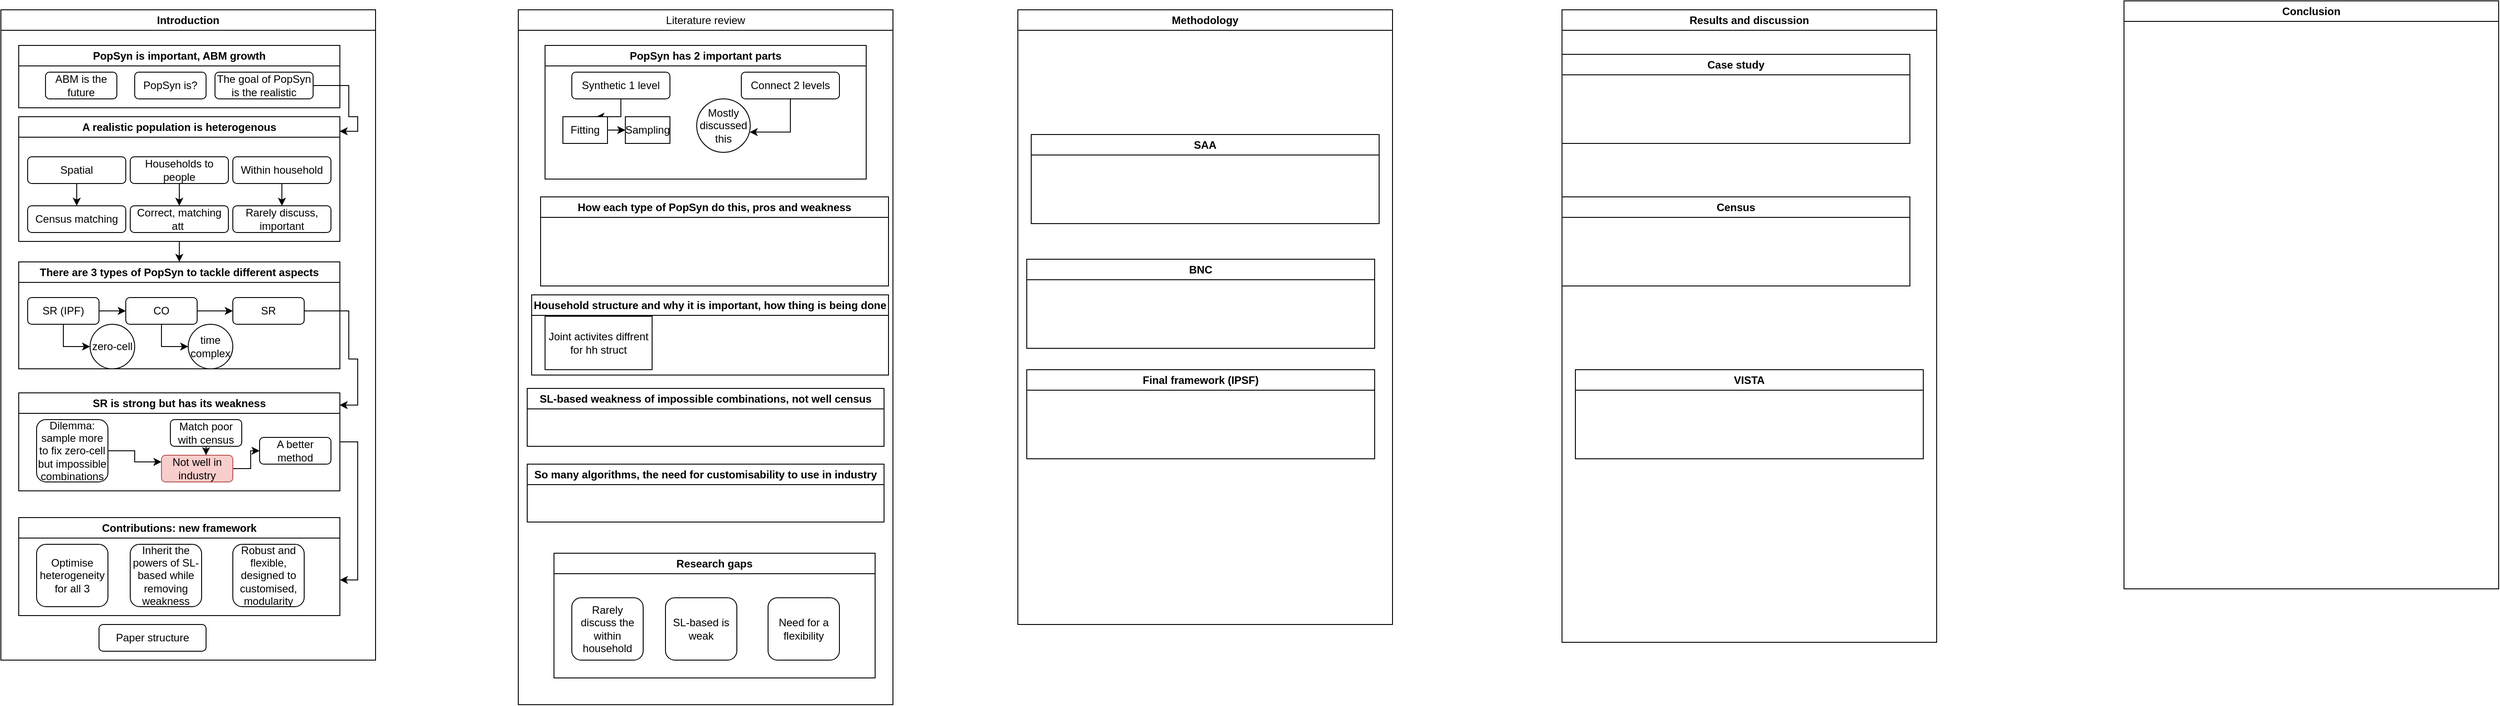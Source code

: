 <mxfile version="24.0.2" type="github">
  <diagram name="Page-1" id="E3KpyPitjYsLN0GZDoVW">
    <mxGraphModel dx="990" dy="2643" grid="1" gridSize="10" guides="1" tooltips="1" connect="1" arrows="1" fold="1" page="1" pageScale="1" pageWidth="1169" pageHeight="827" math="0" shadow="0">
      <root>
        <mxCell id="0" />
        <mxCell id="1" parent="0" />
        <mxCell id="9JcZxiStbfQCe7SZ0dCE-2" value="Introduction" style="swimlane;whiteSpace=wrap;html=1;" parent="1" vertex="1">
          <mxGeometry x="10" y="10" width="420" height="730" as="geometry" />
        </mxCell>
        <mxCell id="kDhQ7Uan6P-qZiMI29yH-2" value="PopSyn is important, ABM growth" style="swimlane;whiteSpace=wrap;html=1;" vertex="1" parent="9JcZxiStbfQCe7SZ0dCE-2">
          <mxGeometry x="20" y="40" width="360" height="70" as="geometry" />
        </mxCell>
        <mxCell id="kDhQ7Uan6P-qZiMI29yH-62" value="ABM is the future" style="rounded=1;whiteSpace=wrap;html=1;" vertex="1" parent="kDhQ7Uan6P-qZiMI29yH-2">
          <mxGeometry x="30" y="30" width="80" height="30" as="geometry" />
        </mxCell>
        <mxCell id="kDhQ7Uan6P-qZiMI29yH-63" value="PopSyn is?" style="rounded=1;whiteSpace=wrap;html=1;" vertex="1" parent="kDhQ7Uan6P-qZiMI29yH-2">
          <mxGeometry x="130" y="30" width="80" height="30" as="geometry" />
        </mxCell>
        <mxCell id="kDhQ7Uan6P-qZiMI29yH-64" value="The goal of PopSyn is the realistic" style="rounded=1;whiteSpace=wrap;html=1;" vertex="1" parent="kDhQ7Uan6P-qZiMI29yH-2">
          <mxGeometry x="220" y="30" width="110" height="30" as="geometry" />
        </mxCell>
        <mxCell id="kDhQ7Uan6P-qZiMI29yH-3" value="There are 3 types of PopSyn to tackle different aspects" style="swimlane;whiteSpace=wrap;html=1;" vertex="1" parent="9JcZxiStbfQCe7SZ0dCE-2">
          <mxGeometry x="20" y="283" width="360" height="120" as="geometry" />
        </mxCell>
        <mxCell id="kDhQ7Uan6P-qZiMI29yH-18" style="edgeStyle=orthogonalEdgeStyle;rounded=0;orthogonalLoop=1;jettySize=auto;html=1;entryX=0;entryY=0.5;entryDx=0;entryDy=0;" edge="1" parent="kDhQ7Uan6P-qZiMI29yH-3" source="kDhQ7Uan6P-qZiMI29yH-6" target="kDhQ7Uan6P-qZiMI29yH-17">
          <mxGeometry relative="1" as="geometry" />
        </mxCell>
        <mxCell id="kDhQ7Uan6P-qZiMI29yH-22" style="edgeStyle=orthogonalEdgeStyle;rounded=0;orthogonalLoop=1;jettySize=auto;html=1;" edge="1" parent="kDhQ7Uan6P-qZiMI29yH-3" source="kDhQ7Uan6P-qZiMI29yH-6" target="kDhQ7Uan6P-qZiMI29yH-11">
          <mxGeometry relative="1" as="geometry" />
        </mxCell>
        <mxCell id="kDhQ7Uan6P-qZiMI29yH-6" value="SR (IPF)" style="rounded=1;whiteSpace=wrap;html=1;" vertex="1" parent="kDhQ7Uan6P-qZiMI29yH-3">
          <mxGeometry x="10" y="40" width="80" height="30" as="geometry" />
        </mxCell>
        <mxCell id="kDhQ7Uan6P-qZiMI29yH-20" style="edgeStyle=orthogonalEdgeStyle;rounded=0;orthogonalLoop=1;jettySize=auto;html=1;entryX=0;entryY=0.5;entryDx=0;entryDy=0;" edge="1" parent="kDhQ7Uan6P-qZiMI29yH-3" source="kDhQ7Uan6P-qZiMI29yH-11" target="kDhQ7Uan6P-qZiMI29yH-19">
          <mxGeometry relative="1" as="geometry" />
        </mxCell>
        <mxCell id="kDhQ7Uan6P-qZiMI29yH-23" style="edgeStyle=orthogonalEdgeStyle;rounded=0;orthogonalLoop=1;jettySize=auto;html=1;entryX=0;entryY=0.5;entryDx=0;entryDy=0;" edge="1" parent="kDhQ7Uan6P-qZiMI29yH-3" source="kDhQ7Uan6P-qZiMI29yH-11" target="kDhQ7Uan6P-qZiMI29yH-12">
          <mxGeometry relative="1" as="geometry" />
        </mxCell>
        <mxCell id="kDhQ7Uan6P-qZiMI29yH-11" value="CO" style="rounded=1;whiteSpace=wrap;html=1;" vertex="1" parent="kDhQ7Uan6P-qZiMI29yH-3">
          <mxGeometry x="120" y="40" width="80" height="30" as="geometry" />
        </mxCell>
        <mxCell id="kDhQ7Uan6P-qZiMI29yH-12" value="SR" style="rounded=1;whiteSpace=wrap;html=1;" vertex="1" parent="kDhQ7Uan6P-qZiMI29yH-3">
          <mxGeometry x="240" y="40" width="80" height="30" as="geometry" />
        </mxCell>
        <mxCell id="kDhQ7Uan6P-qZiMI29yH-17" value="zero-cell" style="ellipse;whiteSpace=wrap;html=1;aspect=fixed;" vertex="1" parent="kDhQ7Uan6P-qZiMI29yH-3">
          <mxGeometry x="80" y="70" width="50" height="50" as="geometry" />
        </mxCell>
        <mxCell id="kDhQ7Uan6P-qZiMI29yH-19" value="time complex" style="ellipse;whiteSpace=wrap;html=1;aspect=fixed;" vertex="1" parent="kDhQ7Uan6P-qZiMI29yH-3">
          <mxGeometry x="190" y="70" width="50" height="50" as="geometry" />
        </mxCell>
        <mxCell id="kDhQ7Uan6P-qZiMI29yH-162" style="edgeStyle=orthogonalEdgeStyle;rounded=0;orthogonalLoop=1;jettySize=auto;html=1;" edge="1" parent="9JcZxiStbfQCe7SZ0dCE-2" source="kDhQ7Uan6P-qZiMI29yH-13">
          <mxGeometry relative="1" as="geometry">
            <mxPoint x="380" y="640" as="targetPoint" />
            <Array as="points">
              <mxPoint x="400" y="485" />
              <mxPoint x="400" y="640" />
            </Array>
          </mxGeometry>
        </mxCell>
        <mxCell id="kDhQ7Uan6P-qZiMI29yH-13" value="SR is strong but has its weakness" style="swimlane;whiteSpace=wrap;html=1;" vertex="1" parent="9JcZxiStbfQCe7SZ0dCE-2">
          <mxGeometry x="20" y="430" width="360" height="110" as="geometry" />
        </mxCell>
        <mxCell id="kDhQ7Uan6P-qZiMI29yH-28" style="edgeStyle=orthogonalEdgeStyle;rounded=0;orthogonalLoop=1;jettySize=auto;html=1;" edge="1" parent="kDhQ7Uan6P-qZiMI29yH-13" source="kDhQ7Uan6P-qZiMI29yH-14" target="kDhQ7Uan6P-qZiMI29yH-26">
          <mxGeometry relative="1" as="geometry">
            <Array as="points">
              <mxPoint x="190" y="70" />
              <mxPoint x="190" y="70" />
            </Array>
          </mxGeometry>
        </mxCell>
        <mxCell id="kDhQ7Uan6P-qZiMI29yH-14" value="Match poor with census" style="rounded=1;whiteSpace=wrap;html=1;" vertex="1" parent="kDhQ7Uan6P-qZiMI29yH-13">
          <mxGeometry x="170" y="30" width="80" height="30" as="geometry" />
        </mxCell>
        <mxCell id="kDhQ7Uan6P-qZiMI29yH-27" style="edgeStyle=orthogonalEdgeStyle;rounded=0;orthogonalLoop=1;jettySize=auto;html=1;entryX=0;entryY=0.25;entryDx=0;entryDy=0;" edge="1" parent="kDhQ7Uan6P-qZiMI29yH-13" source="kDhQ7Uan6P-qZiMI29yH-16" target="kDhQ7Uan6P-qZiMI29yH-26">
          <mxGeometry relative="1" as="geometry" />
        </mxCell>
        <mxCell id="kDhQ7Uan6P-qZiMI29yH-16" value="Dilemma: sample more to fix zero-cell but impossible combinations" style="rounded=1;whiteSpace=wrap;html=1;" vertex="1" parent="kDhQ7Uan6P-qZiMI29yH-13">
          <mxGeometry x="20" y="30" width="80" height="70" as="geometry" />
        </mxCell>
        <mxCell id="kDhQ7Uan6P-qZiMI29yH-61" style="edgeStyle=orthogonalEdgeStyle;rounded=0;orthogonalLoop=1;jettySize=auto;html=1;entryX=0;entryY=0.5;entryDx=0;entryDy=0;" edge="1" parent="kDhQ7Uan6P-qZiMI29yH-13" source="kDhQ7Uan6P-qZiMI29yH-26" target="kDhQ7Uan6P-qZiMI29yH-60">
          <mxGeometry relative="1" as="geometry" />
        </mxCell>
        <mxCell id="kDhQ7Uan6P-qZiMI29yH-26" value="Not well in industry" style="rounded=1;whiteSpace=wrap;html=1;fillColor=#f8cecc;strokeColor=#b85450;" vertex="1" parent="kDhQ7Uan6P-qZiMI29yH-13">
          <mxGeometry x="160" y="70" width="80" height="30" as="geometry" />
        </mxCell>
        <mxCell id="kDhQ7Uan6P-qZiMI29yH-60" value="A better method" style="rounded=1;whiteSpace=wrap;html=1;" vertex="1" parent="kDhQ7Uan6P-qZiMI29yH-13">
          <mxGeometry x="270" y="50" width="80" height="30" as="geometry" />
        </mxCell>
        <mxCell id="kDhQ7Uan6P-qZiMI29yH-145" style="edgeStyle=orthogonalEdgeStyle;rounded=0;orthogonalLoop=1;jettySize=auto;html=1;" edge="1" parent="9JcZxiStbfQCe7SZ0dCE-2" source="kDhQ7Uan6P-qZiMI29yH-29" target="kDhQ7Uan6P-qZiMI29yH-3">
          <mxGeometry relative="1" as="geometry" />
        </mxCell>
        <mxCell id="kDhQ7Uan6P-qZiMI29yH-29" value="A realistic population is heterogenous" style="swimlane;whiteSpace=wrap;html=1;" vertex="1" parent="9JcZxiStbfQCe7SZ0dCE-2">
          <mxGeometry x="20" y="120" width="360" height="140" as="geometry" />
        </mxCell>
        <mxCell id="kDhQ7Uan6P-qZiMI29yH-142" style="edgeStyle=orthogonalEdgeStyle;rounded=0;orthogonalLoop=1;jettySize=auto;html=1;entryX=0.5;entryY=0;entryDx=0;entryDy=0;" edge="1" parent="kDhQ7Uan6P-qZiMI29yH-29" source="kDhQ7Uan6P-qZiMI29yH-77" target="kDhQ7Uan6P-qZiMI29yH-107">
          <mxGeometry relative="1" as="geometry" />
        </mxCell>
        <mxCell id="kDhQ7Uan6P-qZiMI29yH-77" value="Spatial" style="rounded=1;whiteSpace=wrap;html=1;" vertex="1" parent="kDhQ7Uan6P-qZiMI29yH-29">
          <mxGeometry x="10" y="45" width="110" height="30" as="geometry" />
        </mxCell>
        <mxCell id="kDhQ7Uan6P-qZiMI29yH-143" style="edgeStyle=orthogonalEdgeStyle;rounded=0;orthogonalLoop=1;jettySize=auto;html=1;" edge="1" parent="kDhQ7Uan6P-qZiMI29yH-29" source="kDhQ7Uan6P-qZiMI29yH-105" target="kDhQ7Uan6P-qZiMI29yH-108">
          <mxGeometry relative="1" as="geometry" />
        </mxCell>
        <mxCell id="kDhQ7Uan6P-qZiMI29yH-105" value="Households to people" style="rounded=1;whiteSpace=wrap;html=1;" vertex="1" parent="kDhQ7Uan6P-qZiMI29yH-29">
          <mxGeometry x="125" y="45" width="110" height="30" as="geometry" />
        </mxCell>
        <mxCell id="kDhQ7Uan6P-qZiMI29yH-144" style="edgeStyle=orthogonalEdgeStyle;rounded=0;orthogonalLoop=1;jettySize=auto;html=1;" edge="1" parent="kDhQ7Uan6P-qZiMI29yH-29" source="kDhQ7Uan6P-qZiMI29yH-106" target="kDhQ7Uan6P-qZiMI29yH-109">
          <mxGeometry relative="1" as="geometry" />
        </mxCell>
        <mxCell id="kDhQ7Uan6P-qZiMI29yH-106" value="Within household" style="rounded=1;whiteSpace=wrap;html=1;" vertex="1" parent="kDhQ7Uan6P-qZiMI29yH-29">
          <mxGeometry x="240" y="45" width="110" height="30" as="geometry" />
        </mxCell>
        <mxCell id="kDhQ7Uan6P-qZiMI29yH-107" value="Census matching" style="rounded=1;whiteSpace=wrap;html=1;" vertex="1" parent="kDhQ7Uan6P-qZiMI29yH-29">
          <mxGeometry x="10" y="100" width="110" height="30" as="geometry" />
        </mxCell>
        <mxCell id="kDhQ7Uan6P-qZiMI29yH-108" value="Correct, matching att&amp;nbsp;" style="rounded=1;whiteSpace=wrap;html=1;" vertex="1" parent="kDhQ7Uan6P-qZiMI29yH-29">
          <mxGeometry x="125" y="100" width="110" height="30" as="geometry" />
        </mxCell>
        <mxCell id="kDhQ7Uan6P-qZiMI29yH-109" value="Rarely discuss, important" style="rounded=1;whiteSpace=wrap;html=1;" vertex="1" parent="kDhQ7Uan6P-qZiMI29yH-29">
          <mxGeometry x="240" y="100" width="110" height="30" as="geometry" />
        </mxCell>
        <mxCell id="kDhQ7Uan6P-qZiMI29yH-65" style="edgeStyle=orthogonalEdgeStyle;rounded=0;orthogonalLoop=1;jettySize=auto;html=1;entryX=0.999;entryY=0.117;entryDx=0;entryDy=0;entryPerimeter=0;" edge="1" parent="9JcZxiStbfQCe7SZ0dCE-2" source="kDhQ7Uan6P-qZiMI29yH-64" target="kDhQ7Uan6P-qZiMI29yH-29">
          <mxGeometry relative="1" as="geometry">
            <Array as="points">
              <mxPoint x="390" y="85" />
              <mxPoint x="390" y="120" />
              <mxPoint x="400" y="120" />
              <mxPoint x="400" y="136" />
            </Array>
          </mxGeometry>
        </mxCell>
        <mxCell id="kDhQ7Uan6P-qZiMI29yH-66" style="edgeStyle=orthogonalEdgeStyle;rounded=0;orthogonalLoop=1;jettySize=auto;html=1;entryX=0.999;entryY=0.125;entryDx=0;entryDy=0;entryPerimeter=0;" edge="1" parent="9JcZxiStbfQCe7SZ0dCE-2" source="kDhQ7Uan6P-qZiMI29yH-12" target="kDhQ7Uan6P-qZiMI29yH-13">
          <mxGeometry relative="1" as="geometry">
            <Array as="points">
              <mxPoint x="390" y="338" />
              <mxPoint x="390" y="392" />
              <mxPoint x="400" y="392" />
              <mxPoint x="400" y="444" />
            </Array>
          </mxGeometry>
        </mxCell>
        <mxCell id="kDhQ7Uan6P-qZiMI29yH-147" value="Contributions: new framework" style="swimlane;whiteSpace=wrap;html=1;" vertex="1" parent="9JcZxiStbfQCe7SZ0dCE-2">
          <mxGeometry x="20" y="570" width="360" height="110" as="geometry" />
        </mxCell>
        <mxCell id="kDhQ7Uan6P-qZiMI29yH-151" value="Optimise heterogeneity for all 3" style="rounded=1;whiteSpace=wrap;html=1;" vertex="1" parent="kDhQ7Uan6P-qZiMI29yH-147">
          <mxGeometry x="20" y="30" width="80" height="70" as="geometry" />
        </mxCell>
        <mxCell id="kDhQ7Uan6P-qZiMI29yH-155" value="Inherit the powers of SL-based while removing weakness" style="rounded=1;whiteSpace=wrap;html=1;" vertex="1" parent="kDhQ7Uan6P-qZiMI29yH-147">
          <mxGeometry x="125" y="30" width="80" height="70" as="geometry" />
        </mxCell>
        <mxCell id="kDhQ7Uan6P-qZiMI29yH-159" value="Robust and flexible, designed to customised, modularity" style="rounded=1;whiteSpace=wrap;html=1;" vertex="1" parent="kDhQ7Uan6P-qZiMI29yH-147">
          <mxGeometry x="240" y="30" width="80" height="70" as="geometry" />
        </mxCell>
        <mxCell id="kDhQ7Uan6P-qZiMI29yH-161" value="Paper structure" style="rounded=1;whiteSpace=wrap;html=1;" vertex="1" parent="9JcZxiStbfQCe7SZ0dCE-2">
          <mxGeometry x="110" y="690" width="120" height="30" as="geometry" />
        </mxCell>
        <mxCell id="9JcZxiStbfQCe7SZ0dCE-9" value="Literature review" style="swimlane;whiteSpace=wrap;html=1;fontStyle=0" parent="1" vertex="1">
          <mxGeometry x="590" y="10" width="420" height="780" as="geometry" />
        </mxCell>
        <mxCell id="kDhQ7Uan6P-qZiMI29yH-163" value="PopSyn has 2 important parts" style="swimlane;whiteSpace=wrap;html=1;" vertex="1" parent="9JcZxiStbfQCe7SZ0dCE-9">
          <mxGeometry x="30" y="40" width="360" height="150" as="geometry" />
        </mxCell>
        <mxCell id="kDhQ7Uan6P-qZiMI29yH-190" style="edgeStyle=orthogonalEdgeStyle;rounded=0;orthogonalLoop=1;jettySize=auto;html=1;entryX=0.75;entryY=0;entryDx=0;entryDy=0;" edge="1" parent="kDhQ7Uan6P-qZiMI29yH-163" source="kDhQ7Uan6P-qZiMI29yH-173" target="kDhQ7Uan6P-qZiMI29yH-188">
          <mxGeometry relative="1" as="geometry" />
        </mxCell>
        <mxCell id="kDhQ7Uan6P-qZiMI29yH-173" value="Synthetic 1 level" style="rounded=1;whiteSpace=wrap;html=1;" vertex="1" parent="kDhQ7Uan6P-qZiMI29yH-163">
          <mxGeometry x="30" y="30" width="110" height="30" as="geometry" />
        </mxCell>
        <mxCell id="kDhQ7Uan6P-qZiMI29yH-174" value="Connect 2 levels" style="rounded=1;whiteSpace=wrap;html=1;" vertex="1" parent="kDhQ7Uan6P-qZiMI29yH-163">
          <mxGeometry x="220" y="30" width="110" height="30" as="geometry" />
        </mxCell>
        <mxCell id="kDhQ7Uan6P-qZiMI29yH-175" value="Mostly discussed this" style="ellipse;whiteSpace=wrap;html=1;aspect=fixed;" vertex="1" parent="kDhQ7Uan6P-qZiMI29yH-163">
          <mxGeometry x="170" y="60" width="60" height="60" as="geometry" />
        </mxCell>
        <mxCell id="kDhQ7Uan6P-qZiMI29yH-176" style="edgeStyle=orthogonalEdgeStyle;rounded=0;orthogonalLoop=1;jettySize=auto;html=1;entryX=0.989;entryY=0.621;entryDx=0;entryDy=0;entryPerimeter=0;" edge="1" parent="kDhQ7Uan6P-qZiMI29yH-163" source="kDhQ7Uan6P-qZiMI29yH-174" target="kDhQ7Uan6P-qZiMI29yH-175">
          <mxGeometry relative="1" as="geometry" />
        </mxCell>
        <mxCell id="kDhQ7Uan6P-qZiMI29yH-191" style="edgeStyle=orthogonalEdgeStyle;rounded=0;orthogonalLoop=1;jettySize=auto;html=1;" edge="1" parent="kDhQ7Uan6P-qZiMI29yH-163" source="kDhQ7Uan6P-qZiMI29yH-188" target="kDhQ7Uan6P-qZiMI29yH-189">
          <mxGeometry relative="1" as="geometry" />
        </mxCell>
        <mxCell id="kDhQ7Uan6P-qZiMI29yH-188" value="Fitting" style="rounded=0;whiteSpace=wrap;html=1;" vertex="1" parent="kDhQ7Uan6P-qZiMI29yH-163">
          <mxGeometry x="20" y="80" width="50" height="30" as="geometry" />
        </mxCell>
        <mxCell id="kDhQ7Uan6P-qZiMI29yH-189" value="Sampling" style="rounded=0;whiteSpace=wrap;html=1;" vertex="1" parent="kDhQ7Uan6P-qZiMI29yH-163">
          <mxGeometry x="90" y="80" width="50" height="30" as="geometry" />
        </mxCell>
        <mxCell id="kDhQ7Uan6P-qZiMI29yH-183" value="How each type of PopSyn do this, pros and weakness" style="swimlane;whiteSpace=wrap;html=1;" vertex="1" parent="9JcZxiStbfQCe7SZ0dCE-9">
          <mxGeometry x="25" y="210" width="390" height="100" as="geometry" />
        </mxCell>
        <mxCell id="kDhQ7Uan6P-qZiMI29yH-205" value="Research gaps" style="swimlane;whiteSpace=wrap;html=1;" vertex="1" parent="9JcZxiStbfQCe7SZ0dCE-9">
          <mxGeometry x="40" y="610" width="360" height="140" as="geometry" />
        </mxCell>
        <mxCell id="kDhQ7Uan6P-qZiMI29yH-206" value="Rarely discuss the within household" style="rounded=1;whiteSpace=wrap;html=1;" vertex="1" parent="kDhQ7Uan6P-qZiMI29yH-205">
          <mxGeometry x="20" y="50" width="80" height="70" as="geometry" />
        </mxCell>
        <mxCell id="kDhQ7Uan6P-qZiMI29yH-207" value="SL-based is weak" style="rounded=1;whiteSpace=wrap;html=1;" vertex="1" parent="kDhQ7Uan6P-qZiMI29yH-205">
          <mxGeometry x="125" y="50" width="80" height="70" as="geometry" />
        </mxCell>
        <mxCell id="kDhQ7Uan6P-qZiMI29yH-208" value="Need for a flexibility" style="rounded=1;whiteSpace=wrap;html=1;" vertex="1" parent="kDhQ7Uan6P-qZiMI29yH-205">
          <mxGeometry x="240" y="50" width="80" height="70" as="geometry" />
        </mxCell>
        <mxCell id="kDhQ7Uan6P-qZiMI29yH-192" value="Household structure and why it is important, how thing is being done" style="swimlane;whiteSpace=wrap;html=1;" vertex="1" parent="9JcZxiStbfQCe7SZ0dCE-9">
          <mxGeometry x="15" y="320" width="400" height="90" as="geometry" />
        </mxCell>
        <mxCell id="kDhQ7Uan6P-qZiMI29yH-217" value="Joint activites diffrent for hh struct" style="rounded=0;whiteSpace=wrap;html=1;" vertex="1" parent="kDhQ7Uan6P-qZiMI29yH-192">
          <mxGeometry x="15" y="24" width="120" height="60" as="geometry" />
        </mxCell>
        <mxCell id="kDhQ7Uan6P-qZiMI29yH-209" value="SL-based weakness of impossible combinations, not well census" style="swimlane;whiteSpace=wrap;html=1;" vertex="1" parent="9JcZxiStbfQCe7SZ0dCE-9">
          <mxGeometry x="10" y="425" width="400" height="65" as="geometry" />
        </mxCell>
        <mxCell id="kDhQ7Uan6P-qZiMI29yH-210" value="So many algorithms, the need for customisability to use in industry" style="swimlane;whiteSpace=wrap;html=1;" vertex="1" parent="9JcZxiStbfQCe7SZ0dCE-9">
          <mxGeometry x="10" y="510" width="400" height="65" as="geometry" />
        </mxCell>
        <mxCell id="9JcZxiStbfQCe7SZ0dCE-10" value="Methodology" style="swimlane;whiteSpace=wrap;html=1;" parent="1" vertex="1">
          <mxGeometry x="1150" y="10" width="420" height="690" as="geometry" />
        </mxCell>
        <mxCell id="kDhQ7Uan6P-qZiMI29yH-211" value="SAA" style="swimlane;whiteSpace=wrap;html=1;" vertex="1" parent="9JcZxiStbfQCe7SZ0dCE-10">
          <mxGeometry x="15" y="140" width="390" height="100" as="geometry" />
        </mxCell>
        <mxCell id="kDhQ7Uan6P-qZiMI29yH-212" value="BNC" style="swimlane;whiteSpace=wrap;html=1;" vertex="1" parent="9JcZxiStbfQCe7SZ0dCE-10">
          <mxGeometry x="10" y="280" width="390" height="100" as="geometry" />
        </mxCell>
        <mxCell id="kDhQ7Uan6P-qZiMI29yH-213" value="Final framework (IPSF)" style="swimlane;whiteSpace=wrap;html=1;startSize=23;" vertex="1" parent="9JcZxiStbfQCe7SZ0dCE-10">
          <mxGeometry x="10" y="404" width="390" height="100" as="geometry" />
        </mxCell>
        <mxCell id="9JcZxiStbfQCe7SZ0dCE-11" value="Results and discussion" style="swimlane;whiteSpace=wrap;html=1;" parent="1" vertex="1">
          <mxGeometry x="1760" y="10" width="420" height="710" as="geometry" />
        </mxCell>
        <mxCell id="kDhQ7Uan6P-qZiMI29yH-214" value="Case study" style="swimlane;whiteSpace=wrap;html=1;" vertex="1" parent="9JcZxiStbfQCe7SZ0dCE-11">
          <mxGeometry y="50" width="390" height="100" as="geometry" />
        </mxCell>
        <mxCell id="kDhQ7Uan6P-qZiMI29yH-215" value="Census" style="swimlane;whiteSpace=wrap;html=1;" vertex="1" parent="9JcZxiStbfQCe7SZ0dCE-11">
          <mxGeometry y="210" width="390" height="100" as="geometry" />
        </mxCell>
        <mxCell id="kDhQ7Uan6P-qZiMI29yH-216" value="VISTA" style="swimlane;whiteSpace=wrap;html=1;" vertex="1" parent="9JcZxiStbfQCe7SZ0dCE-11">
          <mxGeometry x="15" y="404" width="390" height="100" as="geometry" />
        </mxCell>
        <mxCell id="9JcZxiStbfQCe7SZ0dCE-12" value="Conclusion" style="swimlane;whiteSpace=wrap;html=1;" parent="1" vertex="1">
          <mxGeometry x="2390" width="420" height="660" as="geometry" />
        </mxCell>
      </root>
    </mxGraphModel>
  </diagram>
</mxfile>
